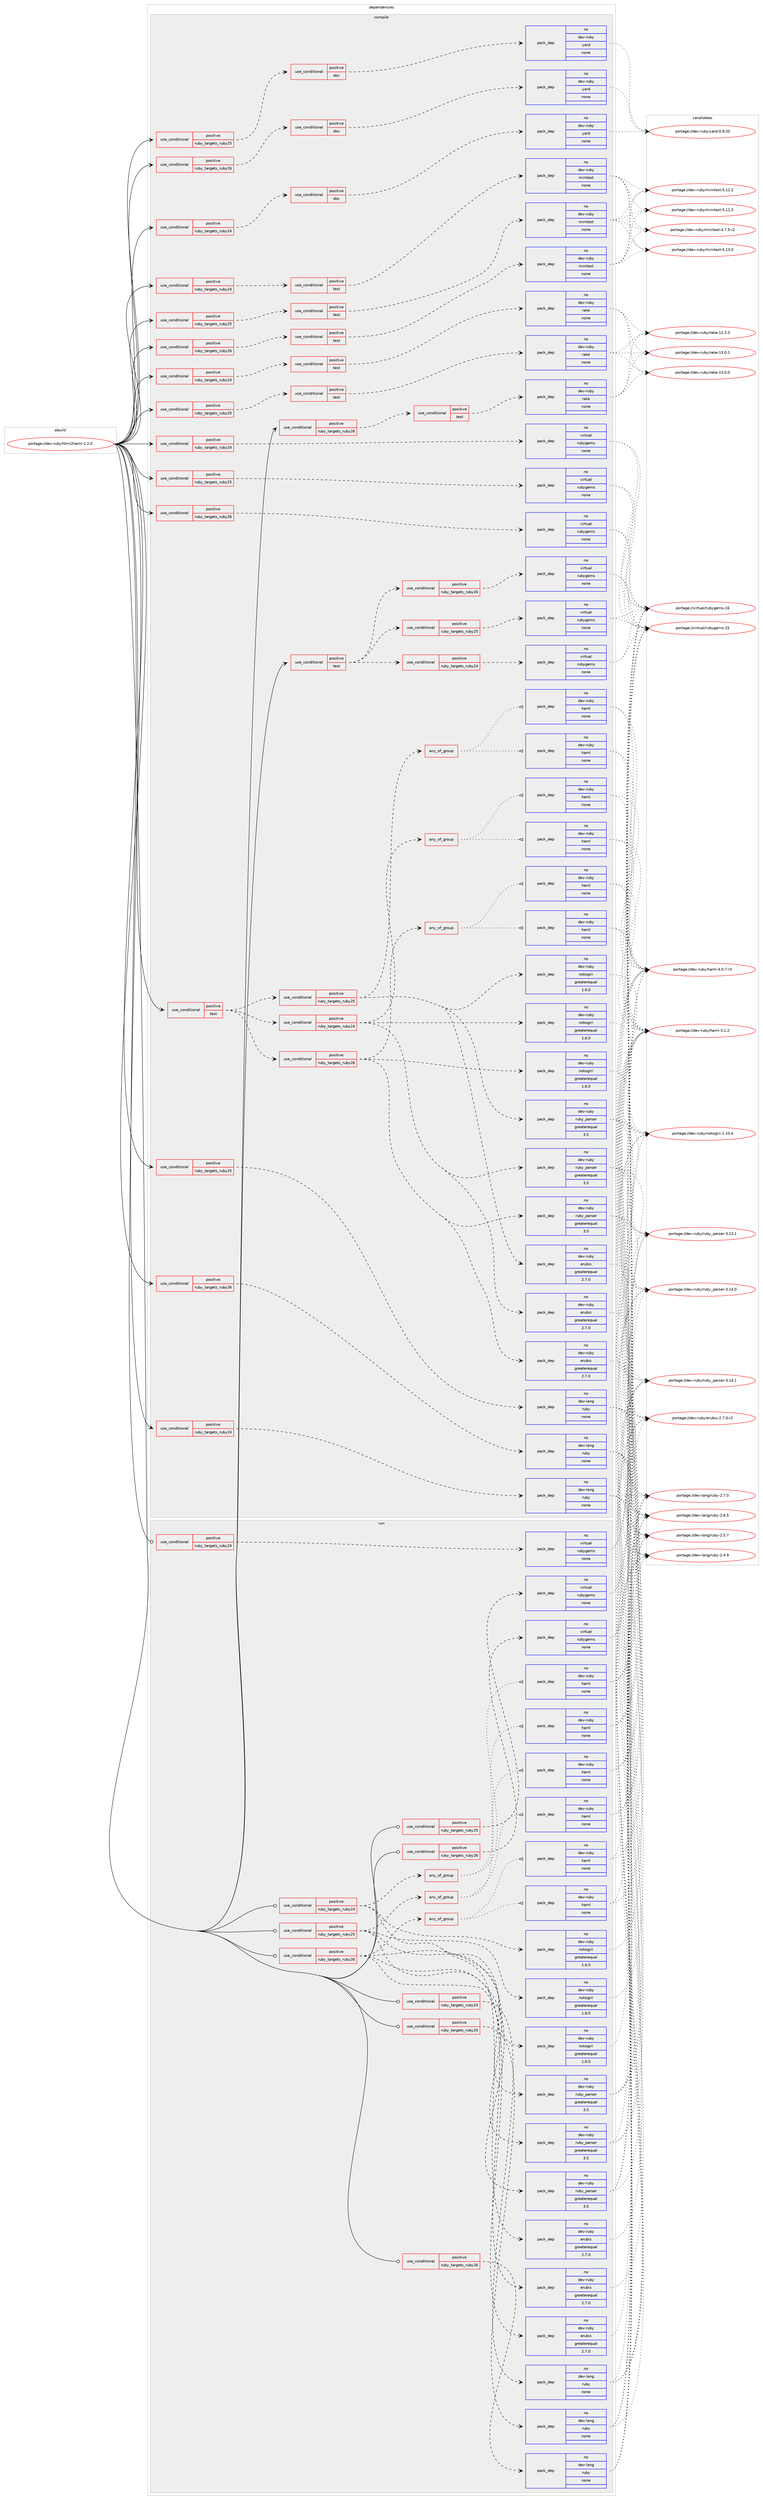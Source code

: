 digraph prolog {

# *************
# Graph options
# *************

newrank=true;
concentrate=true;
compound=true;
graph [rankdir=LR,fontname=Helvetica,fontsize=10,ranksep=1.5];#, ranksep=2.5, nodesep=0.2];
edge  [arrowhead=vee];
node  [fontname=Helvetica,fontsize=10];

# **********
# The ebuild
# **********

subgraph cluster_leftcol {
color=gray;
rank=same;
label=<<i>ebuild</i>>;
id [label="portage://dev-ruby/html2haml-2.2.0", color=red, width=4, href="../dev-ruby/html2haml-2.2.0.svg"];
}

# ****************
# The dependencies
# ****************

subgraph cluster_midcol {
color=gray;
label=<<i>dependencies</i>>;
subgraph cluster_compile {
fillcolor="#eeeeee";
style=filled;
label=<<i>compile</i>>;
subgraph cond85376 {
dependency352270 [label=<<TABLE BORDER="0" CELLBORDER="1" CELLSPACING="0" CELLPADDING="4"><TR><TD ROWSPAN="3" CELLPADDING="10">use_conditional</TD></TR><TR><TD>positive</TD></TR><TR><TD>ruby_targets_ruby24</TD></TR></TABLE>>, shape=none, color=red];
subgraph cond85377 {
dependency352271 [label=<<TABLE BORDER="0" CELLBORDER="1" CELLSPACING="0" CELLPADDING="4"><TR><TD ROWSPAN="3" CELLPADDING="10">use_conditional</TD></TR><TR><TD>positive</TD></TR><TR><TD>doc</TD></TR></TABLE>>, shape=none, color=red];
subgraph pack262087 {
dependency352272 [label=<<TABLE BORDER="0" CELLBORDER="1" CELLSPACING="0" CELLPADDING="4" WIDTH="220"><TR><TD ROWSPAN="6" CELLPADDING="30">pack_dep</TD></TR><TR><TD WIDTH="110">no</TD></TR><TR><TD>dev-ruby</TD></TR><TR><TD>yard</TD></TR><TR><TD>none</TD></TR><TR><TD></TD></TR></TABLE>>, shape=none, color=blue];
}
dependency352271:e -> dependency352272:w [weight=20,style="dashed",arrowhead="vee"];
}
dependency352270:e -> dependency352271:w [weight=20,style="dashed",arrowhead="vee"];
}
id:e -> dependency352270:w [weight=20,style="solid",arrowhead="vee"];
subgraph cond85378 {
dependency352273 [label=<<TABLE BORDER="0" CELLBORDER="1" CELLSPACING="0" CELLPADDING="4"><TR><TD ROWSPAN="3" CELLPADDING="10">use_conditional</TD></TR><TR><TD>positive</TD></TR><TR><TD>ruby_targets_ruby24</TD></TR></TABLE>>, shape=none, color=red];
subgraph cond85379 {
dependency352274 [label=<<TABLE BORDER="0" CELLBORDER="1" CELLSPACING="0" CELLPADDING="4"><TR><TD ROWSPAN="3" CELLPADDING="10">use_conditional</TD></TR><TR><TD>positive</TD></TR><TR><TD>test</TD></TR></TABLE>>, shape=none, color=red];
subgraph pack262088 {
dependency352275 [label=<<TABLE BORDER="0" CELLBORDER="1" CELLSPACING="0" CELLPADDING="4" WIDTH="220"><TR><TD ROWSPAN="6" CELLPADDING="30">pack_dep</TD></TR><TR><TD WIDTH="110">no</TD></TR><TR><TD>dev-ruby</TD></TR><TR><TD>minitest</TD></TR><TR><TD>none</TD></TR><TR><TD></TD></TR></TABLE>>, shape=none, color=blue];
}
dependency352274:e -> dependency352275:w [weight=20,style="dashed",arrowhead="vee"];
}
dependency352273:e -> dependency352274:w [weight=20,style="dashed",arrowhead="vee"];
}
id:e -> dependency352273:w [weight=20,style="solid",arrowhead="vee"];
subgraph cond85380 {
dependency352276 [label=<<TABLE BORDER="0" CELLBORDER="1" CELLSPACING="0" CELLPADDING="4"><TR><TD ROWSPAN="3" CELLPADDING="10">use_conditional</TD></TR><TR><TD>positive</TD></TR><TR><TD>ruby_targets_ruby24</TD></TR></TABLE>>, shape=none, color=red];
subgraph cond85381 {
dependency352277 [label=<<TABLE BORDER="0" CELLBORDER="1" CELLSPACING="0" CELLPADDING="4"><TR><TD ROWSPAN="3" CELLPADDING="10">use_conditional</TD></TR><TR><TD>positive</TD></TR><TR><TD>test</TD></TR></TABLE>>, shape=none, color=red];
subgraph pack262089 {
dependency352278 [label=<<TABLE BORDER="0" CELLBORDER="1" CELLSPACING="0" CELLPADDING="4" WIDTH="220"><TR><TD ROWSPAN="6" CELLPADDING="30">pack_dep</TD></TR><TR><TD WIDTH="110">no</TD></TR><TR><TD>dev-ruby</TD></TR><TR><TD>rake</TD></TR><TR><TD>none</TD></TR><TR><TD></TD></TR></TABLE>>, shape=none, color=blue];
}
dependency352277:e -> dependency352278:w [weight=20,style="dashed",arrowhead="vee"];
}
dependency352276:e -> dependency352277:w [weight=20,style="dashed",arrowhead="vee"];
}
id:e -> dependency352276:w [weight=20,style="solid",arrowhead="vee"];
subgraph cond85382 {
dependency352279 [label=<<TABLE BORDER="0" CELLBORDER="1" CELLSPACING="0" CELLPADDING="4"><TR><TD ROWSPAN="3" CELLPADDING="10">use_conditional</TD></TR><TR><TD>positive</TD></TR><TR><TD>ruby_targets_ruby24</TD></TR></TABLE>>, shape=none, color=red];
subgraph pack262090 {
dependency352280 [label=<<TABLE BORDER="0" CELLBORDER="1" CELLSPACING="0" CELLPADDING="4" WIDTH="220"><TR><TD ROWSPAN="6" CELLPADDING="30">pack_dep</TD></TR><TR><TD WIDTH="110">no</TD></TR><TR><TD>dev-lang</TD></TR><TR><TD>ruby</TD></TR><TR><TD>none</TD></TR><TR><TD></TD></TR></TABLE>>, shape=none, color=blue];
}
dependency352279:e -> dependency352280:w [weight=20,style="dashed",arrowhead="vee"];
}
id:e -> dependency352279:w [weight=20,style="solid",arrowhead="vee"];
subgraph cond85383 {
dependency352281 [label=<<TABLE BORDER="0" CELLBORDER="1" CELLSPACING="0" CELLPADDING="4"><TR><TD ROWSPAN="3" CELLPADDING="10">use_conditional</TD></TR><TR><TD>positive</TD></TR><TR><TD>ruby_targets_ruby24</TD></TR></TABLE>>, shape=none, color=red];
subgraph pack262091 {
dependency352282 [label=<<TABLE BORDER="0" CELLBORDER="1" CELLSPACING="0" CELLPADDING="4" WIDTH="220"><TR><TD ROWSPAN="6" CELLPADDING="30">pack_dep</TD></TR><TR><TD WIDTH="110">no</TD></TR><TR><TD>virtual</TD></TR><TR><TD>rubygems</TD></TR><TR><TD>none</TD></TR><TR><TD></TD></TR></TABLE>>, shape=none, color=blue];
}
dependency352281:e -> dependency352282:w [weight=20,style="dashed",arrowhead="vee"];
}
id:e -> dependency352281:w [weight=20,style="solid",arrowhead="vee"];
subgraph cond85384 {
dependency352283 [label=<<TABLE BORDER="0" CELLBORDER="1" CELLSPACING="0" CELLPADDING="4"><TR><TD ROWSPAN="3" CELLPADDING="10">use_conditional</TD></TR><TR><TD>positive</TD></TR><TR><TD>ruby_targets_ruby25</TD></TR></TABLE>>, shape=none, color=red];
subgraph cond85385 {
dependency352284 [label=<<TABLE BORDER="0" CELLBORDER="1" CELLSPACING="0" CELLPADDING="4"><TR><TD ROWSPAN="3" CELLPADDING="10">use_conditional</TD></TR><TR><TD>positive</TD></TR><TR><TD>doc</TD></TR></TABLE>>, shape=none, color=red];
subgraph pack262092 {
dependency352285 [label=<<TABLE BORDER="0" CELLBORDER="1" CELLSPACING="0" CELLPADDING="4" WIDTH="220"><TR><TD ROWSPAN="6" CELLPADDING="30">pack_dep</TD></TR><TR><TD WIDTH="110">no</TD></TR><TR><TD>dev-ruby</TD></TR><TR><TD>yard</TD></TR><TR><TD>none</TD></TR><TR><TD></TD></TR></TABLE>>, shape=none, color=blue];
}
dependency352284:e -> dependency352285:w [weight=20,style="dashed",arrowhead="vee"];
}
dependency352283:e -> dependency352284:w [weight=20,style="dashed",arrowhead="vee"];
}
id:e -> dependency352283:w [weight=20,style="solid",arrowhead="vee"];
subgraph cond85386 {
dependency352286 [label=<<TABLE BORDER="0" CELLBORDER="1" CELLSPACING="0" CELLPADDING="4"><TR><TD ROWSPAN="3" CELLPADDING="10">use_conditional</TD></TR><TR><TD>positive</TD></TR><TR><TD>ruby_targets_ruby25</TD></TR></TABLE>>, shape=none, color=red];
subgraph cond85387 {
dependency352287 [label=<<TABLE BORDER="0" CELLBORDER="1" CELLSPACING="0" CELLPADDING="4"><TR><TD ROWSPAN="3" CELLPADDING="10">use_conditional</TD></TR><TR><TD>positive</TD></TR><TR><TD>test</TD></TR></TABLE>>, shape=none, color=red];
subgraph pack262093 {
dependency352288 [label=<<TABLE BORDER="0" CELLBORDER="1" CELLSPACING="0" CELLPADDING="4" WIDTH="220"><TR><TD ROWSPAN="6" CELLPADDING="30">pack_dep</TD></TR><TR><TD WIDTH="110">no</TD></TR><TR><TD>dev-ruby</TD></TR><TR><TD>minitest</TD></TR><TR><TD>none</TD></TR><TR><TD></TD></TR></TABLE>>, shape=none, color=blue];
}
dependency352287:e -> dependency352288:w [weight=20,style="dashed",arrowhead="vee"];
}
dependency352286:e -> dependency352287:w [weight=20,style="dashed",arrowhead="vee"];
}
id:e -> dependency352286:w [weight=20,style="solid",arrowhead="vee"];
subgraph cond85388 {
dependency352289 [label=<<TABLE BORDER="0" CELLBORDER="1" CELLSPACING="0" CELLPADDING="4"><TR><TD ROWSPAN="3" CELLPADDING="10">use_conditional</TD></TR><TR><TD>positive</TD></TR><TR><TD>ruby_targets_ruby25</TD></TR></TABLE>>, shape=none, color=red];
subgraph cond85389 {
dependency352290 [label=<<TABLE BORDER="0" CELLBORDER="1" CELLSPACING="0" CELLPADDING="4"><TR><TD ROWSPAN="3" CELLPADDING="10">use_conditional</TD></TR><TR><TD>positive</TD></TR><TR><TD>test</TD></TR></TABLE>>, shape=none, color=red];
subgraph pack262094 {
dependency352291 [label=<<TABLE BORDER="0" CELLBORDER="1" CELLSPACING="0" CELLPADDING="4" WIDTH="220"><TR><TD ROWSPAN="6" CELLPADDING="30">pack_dep</TD></TR><TR><TD WIDTH="110">no</TD></TR><TR><TD>dev-ruby</TD></TR><TR><TD>rake</TD></TR><TR><TD>none</TD></TR><TR><TD></TD></TR></TABLE>>, shape=none, color=blue];
}
dependency352290:e -> dependency352291:w [weight=20,style="dashed",arrowhead="vee"];
}
dependency352289:e -> dependency352290:w [weight=20,style="dashed",arrowhead="vee"];
}
id:e -> dependency352289:w [weight=20,style="solid",arrowhead="vee"];
subgraph cond85390 {
dependency352292 [label=<<TABLE BORDER="0" CELLBORDER="1" CELLSPACING="0" CELLPADDING="4"><TR><TD ROWSPAN="3" CELLPADDING="10">use_conditional</TD></TR><TR><TD>positive</TD></TR><TR><TD>ruby_targets_ruby25</TD></TR></TABLE>>, shape=none, color=red];
subgraph pack262095 {
dependency352293 [label=<<TABLE BORDER="0" CELLBORDER="1" CELLSPACING="0" CELLPADDING="4" WIDTH="220"><TR><TD ROWSPAN="6" CELLPADDING="30">pack_dep</TD></TR><TR><TD WIDTH="110">no</TD></TR><TR><TD>dev-lang</TD></TR><TR><TD>ruby</TD></TR><TR><TD>none</TD></TR><TR><TD></TD></TR></TABLE>>, shape=none, color=blue];
}
dependency352292:e -> dependency352293:w [weight=20,style="dashed",arrowhead="vee"];
}
id:e -> dependency352292:w [weight=20,style="solid",arrowhead="vee"];
subgraph cond85391 {
dependency352294 [label=<<TABLE BORDER="0" CELLBORDER="1" CELLSPACING="0" CELLPADDING="4"><TR><TD ROWSPAN="3" CELLPADDING="10">use_conditional</TD></TR><TR><TD>positive</TD></TR><TR><TD>ruby_targets_ruby25</TD></TR></TABLE>>, shape=none, color=red];
subgraph pack262096 {
dependency352295 [label=<<TABLE BORDER="0" CELLBORDER="1" CELLSPACING="0" CELLPADDING="4" WIDTH="220"><TR><TD ROWSPAN="6" CELLPADDING="30">pack_dep</TD></TR><TR><TD WIDTH="110">no</TD></TR><TR><TD>virtual</TD></TR><TR><TD>rubygems</TD></TR><TR><TD>none</TD></TR><TR><TD></TD></TR></TABLE>>, shape=none, color=blue];
}
dependency352294:e -> dependency352295:w [weight=20,style="dashed",arrowhead="vee"];
}
id:e -> dependency352294:w [weight=20,style="solid",arrowhead="vee"];
subgraph cond85392 {
dependency352296 [label=<<TABLE BORDER="0" CELLBORDER="1" CELLSPACING="0" CELLPADDING="4"><TR><TD ROWSPAN="3" CELLPADDING="10">use_conditional</TD></TR><TR><TD>positive</TD></TR><TR><TD>ruby_targets_ruby26</TD></TR></TABLE>>, shape=none, color=red];
subgraph cond85393 {
dependency352297 [label=<<TABLE BORDER="0" CELLBORDER="1" CELLSPACING="0" CELLPADDING="4"><TR><TD ROWSPAN="3" CELLPADDING="10">use_conditional</TD></TR><TR><TD>positive</TD></TR><TR><TD>doc</TD></TR></TABLE>>, shape=none, color=red];
subgraph pack262097 {
dependency352298 [label=<<TABLE BORDER="0" CELLBORDER="1" CELLSPACING="0" CELLPADDING="4" WIDTH="220"><TR><TD ROWSPAN="6" CELLPADDING="30">pack_dep</TD></TR><TR><TD WIDTH="110">no</TD></TR><TR><TD>dev-ruby</TD></TR><TR><TD>yard</TD></TR><TR><TD>none</TD></TR><TR><TD></TD></TR></TABLE>>, shape=none, color=blue];
}
dependency352297:e -> dependency352298:w [weight=20,style="dashed",arrowhead="vee"];
}
dependency352296:e -> dependency352297:w [weight=20,style="dashed",arrowhead="vee"];
}
id:e -> dependency352296:w [weight=20,style="solid",arrowhead="vee"];
subgraph cond85394 {
dependency352299 [label=<<TABLE BORDER="0" CELLBORDER="1" CELLSPACING="0" CELLPADDING="4"><TR><TD ROWSPAN="3" CELLPADDING="10">use_conditional</TD></TR><TR><TD>positive</TD></TR><TR><TD>ruby_targets_ruby26</TD></TR></TABLE>>, shape=none, color=red];
subgraph cond85395 {
dependency352300 [label=<<TABLE BORDER="0" CELLBORDER="1" CELLSPACING="0" CELLPADDING="4"><TR><TD ROWSPAN="3" CELLPADDING="10">use_conditional</TD></TR><TR><TD>positive</TD></TR><TR><TD>test</TD></TR></TABLE>>, shape=none, color=red];
subgraph pack262098 {
dependency352301 [label=<<TABLE BORDER="0" CELLBORDER="1" CELLSPACING="0" CELLPADDING="4" WIDTH="220"><TR><TD ROWSPAN="6" CELLPADDING="30">pack_dep</TD></TR><TR><TD WIDTH="110">no</TD></TR><TR><TD>dev-ruby</TD></TR><TR><TD>minitest</TD></TR><TR><TD>none</TD></TR><TR><TD></TD></TR></TABLE>>, shape=none, color=blue];
}
dependency352300:e -> dependency352301:w [weight=20,style="dashed",arrowhead="vee"];
}
dependency352299:e -> dependency352300:w [weight=20,style="dashed",arrowhead="vee"];
}
id:e -> dependency352299:w [weight=20,style="solid",arrowhead="vee"];
subgraph cond85396 {
dependency352302 [label=<<TABLE BORDER="0" CELLBORDER="1" CELLSPACING="0" CELLPADDING="4"><TR><TD ROWSPAN="3" CELLPADDING="10">use_conditional</TD></TR><TR><TD>positive</TD></TR><TR><TD>ruby_targets_ruby26</TD></TR></TABLE>>, shape=none, color=red];
subgraph cond85397 {
dependency352303 [label=<<TABLE BORDER="0" CELLBORDER="1" CELLSPACING="0" CELLPADDING="4"><TR><TD ROWSPAN="3" CELLPADDING="10">use_conditional</TD></TR><TR><TD>positive</TD></TR><TR><TD>test</TD></TR></TABLE>>, shape=none, color=red];
subgraph pack262099 {
dependency352304 [label=<<TABLE BORDER="0" CELLBORDER="1" CELLSPACING="0" CELLPADDING="4" WIDTH="220"><TR><TD ROWSPAN="6" CELLPADDING="30">pack_dep</TD></TR><TR><TD WIDTH="110">no</TD></TR><TR><TD>dev-ruby</TD></TR><TR><TD>rake</TD></TR><TR><TD>none</TD></TR><TR><TD></TD></TR></TABLE>>, shape=none, color=blue];
}
dependency352303:e -> dependency352304:w [weight=20,style="dashed",arrowhead="vee"];
}
dependency352302:e -> dependency352303:w [weight=20,style="dashed",arrowhead="vee"];
}
id:e -> dependency352302:w [weight=20,style="solid",arrowhead="vee"];
subgraph cond85398 {
dependency352305 [label=<<TABLE BORDER="0" CELLBORDER="1" CELLSPACING="0" CELLPADDING="4"><TR><TD ROWSPAN="3" CELLPADDING="10">use_conditional</TD></TR><TR><TD>positive</TD></TR><TR><TD>ruby_targets_ruby26</TD></TR></TABLE>>, shape=none, color=red];
subgraph pack262100 {
dependency352306 [label=<<TABLE BORDER="0" CELLBORDER="1" CELLSPACING="0" CELLPADDING="4" WIDTH="220"><TR><TD ROWSPAN="6" CELLPADDING="30">pack_dep</TD></TR><TR><TD WIDTH="110">no</TD></TR><TR><TD>dev-lang</TD></TR><TR><TD>ruby</TD></TR><TR><TD>none</TD></TR><TR><TD></TD></TR></TABLE>>, shape=none, color=blue];
}
dependency352305:e -> dependency352306:w [weight=20,style="dashed",arrowhead="vee"];
}
id:e -> dependency352305:w [weight=20,style="solid",arrowhead="vee"];
subgraph cond85399 {
dependency352307 [label=<<TABLE BORDER="0" CELLBORDER="1" CELLSPACING="0" CELLPADDING="4"><TR><TD ROWSPAN="3" CELLPADDING="10">use_conditional</TD></TR><TR><TD>positive</TD></TR><TR><TD>ruby_targets_ruby26</TD></TR></TABLE>>, shape=none, color=red];
subgraph pack262101 {
dependency352308 [label=<<TABLE BORDER="0" CELLBORDER="1" CELLSPACING="0" CELLPADDING="4" WIDTH="220"><TR><TD ROWSPAN="6" CELLPADDING="30">pack_dep</TD></TR><TR><TD WIDTH="110">no</TD></TR><TR><TD>virtual</TD></TR><TR><TD>rubygems</TD></TR><TR><TD>none</TD></TR><TR><TD></TD></TR></TABLE>>, shape=none, color=blue];
}
dependency352307:e -> dependency352308:w [weight=20,style="dashed",arrowhead="vee"];
}
id:e -> dependency352307:w [weight=20,style="solid",arrowhead="vee"];
subgraph cond85400 {
dependency352309 [label=<<TABLE BORDER="0" CELLBORDER="1" CELLSPACING="0" CELLPADDING="4"><TR><TD ROWSPAN="3" CELLPADDING="10">use_conditional</TD></TR><TR><TD>positive</TD></TR><TR><TD>test</TD></TR></TABLE>>, shape=none, color=red];
subgraph cond85401 {
dependency352310 [label=<<TABLE BORDER="0" CELLBORDER="1" CELLSPACING="0" CELLPADDING="4"><TR><TD ROWSPAN="3" CELLPADDING="10">use_conditional</TD></TR><TR><TD>positive</TD></TR><TR><TD>ruby_targets_ruby24</TD></TR></TABLE>>, shape=none, color=red];
subgraph pack262102 {
dependency352311 [label=<<TABLE BORDER="0" CELLBORDER="1" CELLSPACING="0" CELLPADDING="4" WIDTH="220"><TR><TD ROWSPAN="6" CELLPADDING="30">pack_dep</TD></TR><TR><TD WIDTH="110">no</TD></TR><TR><TD>dev-ruby</TD></TR><TR><TD>nokogiri</TD></TR><TR><TD>greaterequal</TD></TR><TR><TD>1.6.0</TD></TR></TABLE>>, shape=none, color=blue];
}
dependency352310:e -> dependency352311:w [weight=20,style="dashed",arrowhead="vee"];
subgraph pack262103 {
dependency352312 [label=<<TABLE BORDER="0" CELLBORDER="1" CELLSPACING="0" CELLPADDING="4" WIDTH="220"><TR><TD ROWSPAN="6" CELLPADDING="30">pack_dep</TD></TR><TR><TD WIDTH="110">no</TD></TR><TR><TD>dev-ruby</TD></TR><TR><TD>erubis</TD></TR><TR><TD>greaterequal</TD></TR><TR><TD>2.7.0</TD></TR></TABLE>>, shape=none, color=blue];
}
dependency352310:e -> dependency352312:w [weight=20,style="dashed",arrowhead="vee"];
subgraph pack262104 {
dependency352313 [label=<<TABLE BORDER="0" CELLBORDER="1" CELLSPACING="0" CELLPADDING="4" WIDTH="220"><TR><TD ROWSPAN="6" CELLPADDING="30">pack_dep</TD></TR><TR><TD WIDTH="110">no</TD></TR><TR><TD>dev-ruby</TD></TR><TR><TD>ruby_parser</TD></TR><TR><TD>greaterequal</TD></TR><TR><TD>3.5</TD></TR></TABLE>>, shape=none, color=blue];
}
dependency352310:e -> dependency352313:w [weight=20,style="dashed",arrowhead="vee"];
subgraph any4603 {
dependency352314 [label=<<TABLE BORDER="0" CELLBORDER="1" CELLSPACING="0" CELLPADDING="4"><TR><TD CELLPADDING="10">any_of_group</TD></TR></TABLE>>, shape=none, color=red];subgraph pack262105 {
dependency352315 [label=<<TABLE BORDER="0" CELLBORDER="1" CELLSPACING="0" CELLPADDING="4" WIDTH="220"><TR><TD ROWSPAN="6" CELLPADDING="30">pack_dep</TD></TR><TR><TD WIDTH="110">no</TD></TR><TR><TD>dev-ruby</TD></TR><TR><TD>haml</TD></TR><TR><TD>none</TD></TR><TR><TD></TD></TR></TABLE>>, shape=none, color=blue];
}
dependency352314:e -> dependency352315:w [weight=20,style="dotted",arrowhead="oinv"];
subgraph pack262106 {
dependency352316 [label=<<TABLE BORDER="0" CELLBORDER="1" CELLSPACING="0" CELLPADDING="4" WIDTH="220"><TR><TD ROWSPAN="6" CELLPADDING="30">pack_dep</TD></TR><TR><TD WIDTH="110">no</TD></TR><TR><TD>dev-ruby</TD></TR><TR><TD>haml</TD></TR><TR><TD>none</TD></TR><TR><TD></TD></TR></TABLE>>, shape=none, color=blue];
}
dependency352314:e -> dependency352316:w [weight=20,style="dotted",arrowhead="oinv"];
}
dependency352310:e -> dependency352314:w [weight=20,style="dashed",arrowhead="vee"];
}
dependency352309:e -> dependency352310:w [weight=20,style="dashed",arrowhead="vee"];
subgraph cond85402 {
dependency352317 [label=<<TABLE BORDER="0" CELLBORDER="1" CELLSPACING="0" CELLPADDING="4"><TR><TD ROWSPAN="3" CELLPADDING="10">use_conditional</TD></TR><TR><TD>positive</TD></TR><TR><TD>ruby_targets_ruby25</TD></TR></TABLE>>, shape=none, color=red];
subgraph pack262107 {
dependency352318 [label=<<TABLE BORDER="0" CELLBORDER="1" CELLSPACING="0" CELLPADDING="4" WIDTH="220"><TR><TD ROWSPAN="6" CELLPADDING="30">pack_dep</TD></TR><TR><TD WIDTH="110">no</TD></TR><TR><TD>dev-ruby</TD></TR><TR><TD>nokogiri</TD></TR><TR><TD>greaterequal</TD></TR><TR><TD>1.6.0</TD></TR></TABLE>>, shape=none, color=blue];
}
dependency352317:e -> dependency352318:w [weight=20,style="dashed",arrowhead="vee"];
subgraph pack262108 {
dependency352319 [label=<<TABLE BORDER="0" CELLBORDER="1" CELLSPACING="0" CELLPADDING="4" WIDTH="220"><TR><TD ROWSPAN="6" CELLPADDING="30">pack_dep</TD></TR><TR><TD WIDTH="110">no</TD></TR><TR><TD>dev-ruby</TD></TR><TR><TD>erubis</TD></TR><TR><TD>greaterequal</TD></TR><TR><TD>2.7.0</TD></TR></TABLE>>, shape=none, color=blue];
}
dependency352317:e -> dependency352319:w [weight=20,style="dashed",arrowhead="vee"];
subgraph pack262109 {
dependency352320 [label=<<TABLE BORDER="0" CELLBORDER="1" CELLSPACING="0" CELLPADDING="4" WIDTH="220"><TR><TD ROWSPAN="6" CELLPADDING="30">pack_dep</TD></TR><TR><TD WIDTH="110">no</TD></TR><TR><TD>dev-ruby</TD></TR><TR><TD>ruby_parser</TD></TR><TR><TD>greaterequal</TD></TR><TR><TD>3.5</TD></TR></TABLE>>, shape=none, color=blue];
}
dependency352317:e -> dependency352320:w [weight=20,style="dashed",arrowhead="vee"];
subgraph any4604 {
dependency352321 [label=<<TABLE BORDER="0" CELLBORDER="1" CELLSPACING="0" CELLPADDING="4"><TR><TD CELLPADDING="10">any_of_group</TD></TR></TABLE>>, shape=none, color=red];subgraph pack262110 {
dependency352322 [label=<<TABLE BORDER="0" CELLBORDER="1" CELLSPACING="0" CELLPADDING="4" WIDTH="220"><TR><TD ROWSPAN="6" CELLPADDING="30">pack_dep</TD></TR><TR><TD WIDTH="110">no</TD></TR><TR><TD>dev-ruby</TD></TR><TR><TD>haml</TD></TR><TR><TD>none</TD></TR><TR><TD></TD></TR></TABLE>>, shape=none, color=blue];
}
dependency352321:e -> dependency352322:w [weight=20,style="dotted",arrowhead="oinv"];
subgraph pack262111 {
dependency352323 [label=<<TABLE BORDER="0" CELLBORDER="1" CELLSPACING="0" CELLPADDING="4" WIDTH="220"><TR><TD ROWSPAN="6" CELLPADDING="30">pack_dep</TD></TR><TR><TD WIDTH="110">no</TD></TR><TR><TD>dev-ruby</TD></TR><TR><TD>haml</TD></TR><TR><TD>none</TD></TR><TR><TD></TD></TR></TABLE>>, shape=none, color=blue];
}
dependency352321:e -> dependency352323:w [weight=20,style="dotted",arrowhead="oinv"];
}
dependency352317:e -> dependency352321:w [weight=20,style="dashed",arrowhead="vee"];
}
dependency352309:e -> dependency352317:w [weight=20,style="dashed",arrowhead="vee"];
subgraph cond85403 {
dependency352324 [label=<<TABLE BORDER="0" CELLBORDER="1" CELLSPACING="0" CELLPADDING="4"><TR><TD ROWSPAN="3" CELLPADDING="10">use_conditional</TD></TR><TR><TD>positive</TD></TR><TR><TD>ruby_targets_ruby26</TD></TR></TABLE>>, shape=none, color=red];
subgraph pack262112 {
dependency352325 [label=<<TABLE BORDER="0" CELLBORDER="1" CELLSPACING="0" CELLPADDING="4" WIDTH="220"><TR><TD ROWSPAN="6" CELLPADDING="30">pack_dep</TD></TR><TR><TD WIDTH="110">no</TD></TR><TR><TD>dev-ruby</TD></TR><TR><TD>nokogiri</TD></TR><TR><TD>greaterequal</TD></TR><TR><TD>1.6.0</TD></TR></TABLE>>, shape=none, color=blue];
}
dependency352324:e -> dependency352325:w [weight=20,style="dashed",arrowhead="vee"];
subgraph pack262113 {
dependency352326 [label=<<TABLE BORDER="0" CELLBORDER="1" CELLSPACING="0" CELLPADDING="4" WIDTH="220"><TR><TD ROWSPAN="6" CELLPADDING="30">pack_dep</TD></TR><TR><TD WIDTH="110">no</TD></TR><TR><TD>dev-ruby</TD></TR><TR><TD>erubis</TD></TR><TR><TD>greaterequal</TD></TR><TR><TD>2.7.0</TD></TR></TABLE>>, shape=none, color=blue];
}
dependency352324:e -> dependency352326:w [weight=20,style="dashed",arrowhead="vee"];
subgraph pack262114 {
dependency352327 [label=<<TABLE BORDER="0" CELLBORDER="1" CELLSPACING="0" CELLPADDING="4" WIDTH="220"><TR><TD ROWSPAN="6" CELLPADDING="30">pack_dep</TD></TR><TR><TD WIDTH="110">no</TD></TR><TR><TD>dev-ruby</TD></TR><TR><TD>ruby_parser</TD></TR><TR><TD>greaterequal</TD></TR><TR><TD>3.5</TD></TR></TABLE>>, shape=none, color=blue];
}
dependency352324:e -> dependency352327:w [weight=20,style="dashed",arrowhead="vee"];
subgraph any4605 {
dependency352328 [label=<<TABLE BORDER="0" CELLBORDER="1" CELLSPACING="0" CELLPADDING="4"><TR><TD CELLPADDING="10">any_of_group</TD></TR></TABLE>>, shape=none, color=red];subgraph pack262115 {
dependency352329 [label=<<TABLE BORDER="0" CELLBORDER="1" CELLSPACING="0" CELLPADDING="4" WIDTH="220"><TR><TD ROWSPAN="6" CELLPADDING="30">pack_dep</TD></TR><TR><TD WIDTH="110">no</TD></TR><TR><TD>dev-ruby</TD></TR><TR><TD>haml</TD></TR><TR><TD>none</TD></TR><TR><TD></TD></TR></TABLE>>, shape=none, color=blue];
}
dependency352328:e -> dependency352329:w [weight=20,style="dotted",arrowhead="oinv"];
subgraph pack262116 {
dependency352330 [label=<<TABLE BORDER="0" CELLBORDER="1" CELLSPACING="0" CELLPADDING="4" WIDTH="220"><TR><TD ROWSPAN="6" CELLPADDING="30">pack_dep</TD></TR><TR><TD WIDTH="110">no</TD></TR><TR><TD>dev-ruby</TD></TR><TR><TD>haml</TD></TR><TR><TD>none</TD></TR><TR><TD></TD></TR></TABLE>>, shape=none, color=blue];
}
dependency352328:e -> dependency352330:w [weight=20,style="dotted",arrowhead="oinv"];
}
dependency352324:e -> dependency352328:w [weight=20,style="dashed",arrowhead="vee"];
}
dependency352309:e -> dependency352324:w [weight=20,style="dashed",arrowhead="vee"];
}
id:e -> dependency352309:w [weight=20,style="solid",arrowhead="vee"];
subgraph cond85404 {
dependency352331 [label=<<TABLE BORDER="0" CELLBORDER="1" CELLSPACING="0" CELLPADDING="4"><TR><TD ROWSPAN="3" CELLPADDING="10">use_conditional</TD></TR><TR><TD>positive</TD></TR><TR><TD>test</TD></TR></TABLE>>, shape=none, color=red];
subgraph cond85405 {
dependency352332 [label=<<TABLE BORDER="0" CELLBORDER="1" CELLSPACING="0" CELLPADDING="4"><TR><TD ROWSPAN="3" CELLPADDING="10">use_conditional</TD></TR><TR><TD>positive</TD></TR><TR><TD>ruby_targets_ruby24</TD></TR></TABLE>>, shape=none, color=red];
subgraph pack262117 {
dependency352333 [label=<<TABLE BORDER="0" CELLBORDER="1" CELLSPACING="0" CELLPADDING="4" WIDTH="220"><TR><TD ROWSPAN="6" CELLPADDING="30">pack_dep</TD></TR><TR><TD WIDTH="110">no</TD></TR><TR><TD>virtual</TD></TR><TR><TD>rubygems</TD></TR><TR><TD>none</TD></TR><TR><TD></TD></TR></TABLE>>, shape=none, color=blue];
}
dependency352332:e -> dependency352333:w [weight=20,style="dashed",arrowhead="vee"];
}
dependency352331:e -> dependency352332:w [weight=20,style="dashed",arrowhead="vee"];
subgraph cond85406 {
dependency352334 [label=<<TABLE BORDER="0" CELLBORDER="1" CELLSPACING="0" CELLPADDING="4"><TR><TD ROWSPAN="3" CELLPADDING="10">use_conditional</TD></TR><TR><TD>positive</TD></TR><TR><TD>ruby_targets_ruby25</TD></TR></TABLE>>, shape=none, color=red];
subgraph pack262118 {
dependency352335 [label=<<TABLE BORDER="0" CELLBORDER="1" CELLSPACING="0" CELLPADDING="4" WIDTH="220"><TR><TD ROWSPAN="6" CELLPADDING="30">pack_dep</TD></TR><TR><TD WIDTH="110">no</TD></TR><TR><TD>virtual</TD></TR><TR><TD>rubygems</TD></TR><TR><TD>none</TD></TR><TR><TD></TD></TR></TABLE>>, shape=none, color=blue];
}
dependency352334:e -> dependency352335:w [weight=20,style="dashed",arrowhead="vee"];
}
dependency352331:e -> dependency352334:w [weight=20,style="dashed",arrowhead="vee"];
subgraph cond85407 {
dependency352336 [label=<<TABLE BORDER="0" CELLBORDER="1" CELLSPACING="0" CELLPADDING="4"><TR><TD ROWSPAN="3" CELLPADDING="10">use_conditional</TD></TR><TR><TD>positive</TD></TR><TR><TD>ruby_targets_ruby26</TD></TR></TABLE>>, shape=none, color=red];
subgraph pack262119 {
dependency352337 [label=<<TABLE BORDER="0" CELLBORDER="1" CELLSPACING="0" CELLPADDING="4" WIDTH="220"><TR><TD ROWSPAN="6" CELLPADDING="30">pack_dep</TD></TR><TR><TD WIDTH="110">no</TD></TR><TR><TD>virtual</TD></TR><TR><TD>rubygems</TD></TR><TR><TD>none</TD></TR><TR><TD></TD></TR></TABLE>>, shape=none, color=blue];
}
dependency352336:e -> dependency352337:w [weight=20,style="dashed",arrowhead="vee"];
}
dependency352331:e -> dependency352336:w [weight=20,style="dashed",arrowhead="vee"];
}
id:e -> dependency352331:w [weight=20,style="solid",arrowhead="vee"];
}
subgraph cluster_compileandrun {
fillcolor="#eeeeee";
style=filled;
label=<<i>compile and run</i>>;
}
subgraph cluster_run {
fillcolor="#eeeeee";
style=filled;
label=<<i>run</i>>;
subgraph cond85408 {
dependency352338 [label=<<TABLE BORDER="0" CELLBORDER="1" CELLSPACING="0" CELLPADDING="4"><TR><TD ROWSPAN="3" CELLPADDING="10">use_conditional</TD></TR><TR><TD>positive</TD></TR><TR><TD>ruby_targets_ruby24</TD></TR></TABLE>>, shape=none, color=red];
subgraph pack262120 {
dependency352339 [label=<<TABLE BORDER="0" CELLBORDER="1" CELLSPACING="0" CELLPADDING="4" WIDTH="220"><TR><TD ROWSPAN="6" CELLPADDING="30">pack_dep</TD></TR><TR><TD WIDTH="110">no</TD></TR><TR><TD>dev-lang</TD></TR><TR><TD>ruby</TD></TR><TR><TD>none</TD></TR><TR><TD></TD></TR></TABLE>>, shape=none, color=blue];
}
dependency352338:e -> dependency352339:w [weight=20,style="dashed",arrowhead="vee"];
}
id:e -> dependency352338:w [weight=20,style="solid",arrowhead="odot"];
subgraph cond85409 {
dependency352340 [label=<<TABLE BORDER="0" CELLBORDER="1" CELLSPACING="0" CELLPADDING="4"><TR><TD ROWSPAN="3" CELLPADDING="10">use_conditional</TD></TR><TR><TD>positive</TD></TR><TR><TD>ruby_targets_ruby24</TD></TR></TABLE>>, shape=none, color=red];
subgraph pack262121 {
dependency352341 [label=<<TABLE BORDER="0" CELLBORDER="1" CELLSPACING="0" CELLPADDING="4" WIDTH="220"><TR><TD ROWSPAN="6" CELLPADDING="30">pack_dep</TD></TR><TR><TD WIDTH="110">no</TD></TR><TR><TD>dev-ruby</TD></TR><TR><TD>nokogiri</TD></TR><TR><TD>greaterequal</TD></TR><TR><TD>1.6.0</TD></TR></TABLE>>, shape=none, color=blue];
}
dependency352340:e -> dependency352341:w [weight=20,style="dashed",arrowhead="vee"];
subgraph pack262122 {
dependency352342 [label=<<TABLE BORDER="0" CELLBORDER="1" CELLSPACING="0" CELLPADDING="4" WIDTH="220"><TR><TD ROWSPAN="6" CELLPADDING="30">pack_dep</TD></TR><TR><TD WIDTH="110">no</TD></TR><TR><TD>dev-ruby</TD></TR><TR><TD>erubis</TD></TR><TR><TD>greaterequal</TD></TR><TR><TD>2.7.0</TD></TR></TABLE>>, shape=none, color=blue];
}
dependency352340:e -> dependency352342:w [weight=20,style="dashed",arrowhead="vee"];
subgraph pack262123 {
dependency352343 [label=<<TABLE BORDER="0" CELLBORDER="1" CELLSPACING="0" CELLPADDING="4" WIDTH="220"><TR><TD ROWSPAN="6" CELLPADDING="30">pack_dep</TD></TR><TR><TD WIDTH="110">no</TD></TR><TR><TD>dev-ruby</TD></TR><TR><TD>ruby_parser</TD></TR><TR><TD>greaterequal</TD></TR><TR><TD>3.5</TD></TR></TABLE>>, shape=none, color=blue];
}
dependency352340:e -> dependency352343:w [weight=20,style="dashed",arrowhead="vee"];
subgraph any4606 {
dependency352344 [label=<<TABLE BORDER="0" CELLBORDER="1" CELLSPACING="0" CELLPADDING="4"><TR><TD CELLPADDING="10">any_of_group</TD></TR></TABLE>>, shape=none, color=red];subgraph pack262124 {
dependency352345 [label=<<TABLE BORDER="0" CELLBORDER="1" CELLSPACING="0" CELLPADDING="4" WIDTH="220"><TR><TD ROWSPAN="6" CELLPADDING="30">pack_dep</TD></TR><TR><TD WIDTH="110">no</TD></TR><TR><TD>dev-ruby</TD></TR><TR><TD>haml</TD></TR><TR><TD>none</TD></TR><TR><TD></TD></TR></TABLE>>, shape=none, color=blue];
}
dependency352344:e -> dependency352345:w [weight=20,style="dotted",arrowhead="oinv"];
subgraph pack262125 {
dependency352346 [label=<<TABLE BORDER="0" CELLBORDER="1" CELLSPACING="0" CELLPADDING="4" WIDTH="220"><TR><TD ROWSPAN="6" CELLPADDING="30">pack_dep</TD></TR><TR><TD WIDTH="110">no</TD></TR><TR><TD>dev-ruby</TD></TR><TR><TD>haml</TD></TR><TR><TD>none</TD></TR><TR><TD></TD></TR></TABLE>>, shape=none, color=blue];
}
dependency352344:e -> dependency352346:w [weight=20,style="dotted",arrowhead="oinv"];
}
dependency352340:e -> dependency352344:w [weight=20,style="dashed",arrowhead="vee"];
}
id:e -> dependency352340:w [weight=20,style="solid",arrowhead="odot"];
subgraph cond85410 {
dependency352347 [label=<<TABLE BORDER="0" CELLBORDER="1" CELLSPACING="0" CELLPADDING="4"><TR><TD ROWSPAN="3" CELLPADDING="10">use_conditional</TD></TR><TR><TD>positive</TD></TR><TR><TD>ruby_targets_ruby24</TD></TR></TABLE>>, shape=none, color=red];
subgraph pack262126 {
dependency352348 [label=<<TABLE BORDER="0" CELLBORDER="1" CELLSPACING="0" CELLPADDING="4" WIDTH="220"><TR><TD ROWSPAN="6" CELLPADDING="30">pack_dep</TD></TR><TR><TD WIDTH="110">no</TD></TR><TR><TD>virtual</TD></TR><TR><TD>rubygems</TD></TR><TR><TD>none</TD></TR><TR><TD></TD></TR></TABLE>>, shape=none, color=blue];
}
dependency352347:e -> dependency352348:w [weight=20,style="dashed",arrowhead="vee"];
}
id:e -> dependency352347:w [weight=20,style="solid",arrowhead="odot"];
subgraph cond85411 {
dependency352349 [label=<<TABLE BORDER="0" CELLBORDER="1" CELLSPACING="0" CELLPADDING="4"><TR><TD ROWSPAN="3" CELLPADDING="10">use_conditional</TD></TR><TR><TD>positive</TD></TR><TR><TD>ruby_targets_ruby25</TD></TR></TABLE>>, shape=none, color=red];
subgraph pack262127 {
dependency352350 [label=<<TABLE BORDER="0" CELLBORDER="1" CELLSPACING="0" CELLPADDING="4" WIDTH="220"><TR><TD ROWSPAN="6" CELLPADDING="30">pack_dep</TD></TR><TR><TD WIDTH="110">no</TD></TR><TR><TD>dev-lang</TD></TR><TR><TD>ruby</TD></TR><TR><TD>none</TD></TR><TR><TD></TD></TR></TABLE>>, shape=none, color=blue];
}
dependency352349:e -> dependency352350:w [weight=20,style="dashed",arrowhead="vee"];
}
id:e -> dependency352349:w [weight=20,style="solid",arrowhead="odot"];
subgraph cond85412 {
dependency352351 [label=<<TABLE BORDER="0" CELLBORDER="1" CELLSPACING="0" CELLPADDING="4"><TR><TD ROWSPAN="3" CELLPADDING="10">use_conditional</TD></TR><TR><TD>positive</TD></TR><TR><TD>ruby_targets_ruby25</TD></TR></TABLE>>, shape=none, color=red];
subgraph pack262128 {
dependency352352 [label=<<TABLE BORDER="0" CELLBORDER="1" CELLSPACING="0" CELLPADDING="4" WIDTH="220"><TR><TD ROWSPAN="6" CELLPADDING="30">pack_dep</TD></TR><TR><TD WIDTH="110">no</TD></TR><TR><TD>dev-ruby</TD></TR><TR><TD>nokogiri</TD></TR><TR><TD>greaterequal</TD></TR><TR><TD>1.6.0</TD></TR></TABLE>>, shape=none, color=blue];
}
dependency352351:e -> dependency352352:w [weight=20,style="dashed",arrowhead="vee"];
subgraph pack262129 {
dependency352353 [label=<<TABLE BORDER="0" CELLBORDER="1" CELLSPACING="0" CELLPADDING="4" WIDTH="220"><TR><TD ROWSPAN="6" CELLPADDING="30">pack_dep</TD></TR><TR><TD WIDTH="110">no</TD></TR><TR><TD>dev-ruby</TD></TR><TR><TD>erubis</TD></TR><TR><TD>greaterequal</TD></TR><TR><TD>2.7.0</TD></TR></TABLE>>, shape=none, color=blue];
}
dependency352351:e -> dependency352353:w [weight=20,style="dashed",arrowhead="vee"];
subgraph pack262130 {
dependency352354 [label=<<TABLE BORDER="0" CELLBORDER="1" CELLSPACING="0" CELLPADDING="4" WIDTH="220"><TR><TD ROWSPAN="6" CELLPADDING="30">pack_dep</TD></TR><TR><TD WIDTH="110">no</TD></TR><TR><TD>dev-ruby</TD></TR><TR><TD>ruby_parser</TD></TR><TR><TD>greaterequal</TD></TR><TR><TD>3.5</TD></TR></TABLE>>, shape=none, color=blue];
}
dependency352351:e -> dependency352354:w [weight=20,style="dashed",arrowhead="vee"];
subgraph any4607 {
dependency352355 [label=<<TABLE BORDER="0" CELLBORDER="1" CELLSPACING="0" CELLPADDING="4"><TR><TD CELLPADDING="10">any_of_group</TD></TR></TABLE>>, shape=none, color=red];subgraph pack262131 {
dependency352356 [label=<<TABLE BORDER="0" CELLBORDER="1" CELLSPACING="0" CELLPADDING="4" WIDTH="220"><TR><TD ROWSPAN="6" CELLPADDING="30">pack_dep</TD></TR><TR><TD WIDTH="110">no</TD></TR><TR><TD>dev-ruby</TD></TR><TR><TD>haml</TD></TR><TR><TD>none</TD></TR><TR><TD></TD></TR></TABLE>>, shape=none, color=blue];
}
dependency352355:e -> dependency352356:w [weight=20,style="dotted",arrowhead="oinv"];
subgraph pack262132 {
dependency352357 [label=<<TABLE BORDER="0" CELLBORDER="1" CELLSPACING="0" CELLPADDING="4" WIDTH="220"><TR><TD ROWSPAN="6" CELLPADDING="30">pack_dep</TD></TR><TR><TD WIDTH="110">no</TD></TR><TR><TD>dev-ruby</TD></TR><TR><TD>haml</TD></TR><TR><TD>none</TD></TR><TR><TD></TD></TR></TABLE>>, shape=none, color=blue];
}
dependency352355:e -> dependency352357:w [weight=20,style="dotted",arrowhead="oinv"];
}
dependency352351:e -> dependency352355:w [weight=20,style="dashed",arrowhead="vee"];
}
id:e -> dependency352351:w [weight=20,style="solid",arrowhead="odot"];
subgraph cond85413 {
dependency352358 [label=<<TABLE BORDER="0" CELLBORDER="1" CELLSPACING="0" CELLPADDING="4"><TR><TD ROWSPAN="3" CELLPADDING="10">use_conditional</TD></TR><TR><TD>positive</TD></TR><TR><TD>ruby_targets_ruby25</TD></TR></TABLE>>, shape=none, color=red];
subgraph pack262133 {
dependency352359 [label=<<TABLE BORDER="0" CELLBORDER="1" CELLSPACING="0" CELLPADDING="4" WIDTH="220"><TR><TD ROWSPAN="6" CELLPADDING="30">pack_dep</TD></TR><TR><TD WIDTH="110">no</TD></TR><TR><TD>virtual</TD></TR><TR><TD>rubygems</TD></TR><TR><TD>none</TD></TR><TR><TD></TD></TR></TABLE>>, shape=none, color=blue];
}
dependency352358:e -> dependency352359:w [weight=20,style="dashed",arrowhead="vee"];
}
id:e -> dependency352358:w [weight=20,style="solid",arrowhead="odot"];
subgraph cond85414 {
dependency352360 [label=<<TABLE BORDER="0" CELLBORDER="1" CELLSPACING="0" CELLPADDING="4"><TR><TD ROWSPAN="3" CELLPADDING="10">use_conditional</TD></TR><TR><TD>positive</TD></TR><TR><TD>ruby_targets_ruby26</TD></TR></TABLE>>, shape=none, color=red];
subgraph pack262134 {
dependency352361 [label=<<TABLE BORDER="0" CELLBORDER="1" CELLSPACING="0" CELLPADDING="4" WIDTH="220"><TR><TD ROWSPAN="6" CELLPADDING="30">pack_dep</TD></TR><TR><TD WIDTH="110">no</TD></TR><TR><TD>dev-lang</TD></TR><TR><TD>ruby</TD></TR><TR><TD>none</TD></TR><TR><TD></TD></TR></TABLE>>, shape=none, color=blue];
}
dependency352360:e -> dependency352361:w [weight=20,style="dashed",arrowhead="vee"];
}
id:e -> dependency352360:w [weight=20,style="solid",arrowhead="odot"];
subgraph cond85415 {
dependency352362 [label=<<TABLE BORDER="0" CELLBORDER="1" CELLSPACING="0" CELLPADDING="4"><TR><TD ROWSPAN="3" CELLPADDING="10">use_conditional</TD></TR><TR><TD>positive</TD></TR><TR><TD>ruby_targets_ruby26</TD></TR></TABLE>>, shape=none, color=red];
subgraph pack262135 {
dependency352363 [label=<<TABLE BORDER="0" CELLBORDER="1" CELLSPACING="0" CELLPADDING="4" WIDTH="220"><TR><TD ROWSPAN="6" CELLPADDING="30">pack_dep</TD></TR><TR><TD WIDTH="110">no</TD></TR><TR><TD>dev-ruby</TD></TR><TR><TD>nokogiri</TD></TR><TR><TD>greaterequal</TD></TR><TR><TD>1.6.0</TD></TR></TABLE>>, shape=none, color=blue];
}
dependency352362:e -> dependency352363:w [weight=20,style="dashed",arrowhead="vee"];
subgraph pack262136 {
dependency352364 [label=<<TABLE BORDER="0" CELLBORDER="1" CELLSPACING="0" CELLPADDING="4" WIDTH="220"><TR><TD ROWSPAN="6" CELLPADDING="30">pack_dep</TD></TR><TR><TD WIDTH="110">no</TD></TR><TR><TD>dev-ruby</TD></TR><TR><TD>erubis</TD></TR><TR><TD>greaterequal</TD></TR><TR><TD>2.7.0</TD></TR></TABLE>>, shape=none, color=blue];
}
dependency352362:e -> dependency352364:w [weight=20,style="dashed",arrowhead="vee"];
subgraph pack262137 {
dependency352365 [label=<<TABLE BORDER="0" CELLBORDER="1" CELLSPACING="0" CELLPADDING="4" WIDTH="220"><TR><TD ROWSPAN="6" CELLPADDING="30">pack_dep</TD></TR><TR><TD WIDTH="110">no</TD></TR><TR><TD>dev-ruby</TD></TR><TR><TD>ruby_parser</TD></TR><TR><TD>greaterequal</TD></TR><TR><TD>3.5</TD></TR></TABLE>>, shape=none, color=blue];
}
dependency352362:e -> dependency352365:w [weight=20,style="dashed",arrowhead="vee"];
subgraph any4608 {
dependency352366 [label=<<TABLE BORDER="0" CELLBORDER="1" CELLSPACING="0" CELLPADDING="4"><TR><TD CELLPADDING="10">any_of_group</TD></TR></TABLE>>, shape=none, color=red];subgraph pack262138 {
dependency352367 [label=<<TABLE BORDER="0" CELLBORDER="1" CELLSPACING="0" CELLPADDING="4" WIDTH="220"><TR><TD ROWSPAN="6" CELLPADDING="30">pack_dep</TD></TR><TR><TD WIDTH="110">no</TD></TR><TR><TD>dev-ruby</TD></TR><TR><TD>haml</TD></TR><TR><TD>none</TD></TR><TR><TD></TD></TR></TABLE>>, shape=none, color=blue];
}
dependency352366:e -> dependency352367:w [weight=20,style="dotted",arrowhead="oinv"];
subgraph pack262139 {
dependency352368 [label=<<TABLE BORDER="0" CELLBORDER="1" CELLSPACING="0" CELLPADDING="4" WIDTH="220"><TR><TD ROWSPAN="6" CELLPADDING="30">pack_dep</TD></TR><TR><TD WIDTH="110">no</TD></TR><TR><TD>dev-ruby</TD></TR><TR><TD>haml</TD></TR><TR><TD>none</TD></TR><TR><TD></TD></TR></TABLE>>, shape=none, color=blue];
}
dependency352366:e -> dependency352368:w [weight=20,style="dotted",arrowhead="oinv"];
}
dependency352362:e -> dependency352366:w [weight=20,style="dashed",arrowhead="vee"];
}
id:e -> dependency352362:w [weight=20,style="solid",arrowhead="odot"];
subgraph cond85416 {
dependency352369 [label=<<TABLE BORDER="0" CELLBORDER="1" CELLSPACING="0" CELLPADDING="4"><TR><TD ROWSPAN="3" CELLPADDING="10">use_conditional</TD></TR><TR><TD>positive</TD></TR><TR><TD>ruby_targets_ruby26</TD></TR></TABLE>>, shape=none, color=red];
subgraph pack262140 {
dependency352370 [label=<<TABLE BORDER="0" CELLBORDER="1" CELLSPACING="0" CELLPADDING="4" WIDTH="220"><TR><TD ROWSPAN="6" CELLPADDING="30">pack_dep</TD></TR><TR><TD WIDTH="110">no</TD></TR><TR><TD>virtual</TD></TR><TR><TD>rubygems</TD></TR><TR><TD>none</TD></TR><TR><TD></TD></TR></TABLE>>, shape=none, color=blue];
}
dependency352369:e -> dependency352370:w [weight=20,style="dashed",arrowhead="vee"];
}
id:e -> dependency352369:w [weight=20,style="solid",arrowhead="odot"];
}
}

# **************
# The candidates
# **************

subgraph cluster_choices {
rank=same;
color=gray;
label=<<i>candidates</i>>;

subgraph choice262087 {
color=black;
nodesep=1;
choice1001011184511411798121471219711410045484657465048 [label="portage://dev-ruby/yard-0.9.20", color=red, width=4,href="../dev-ruby/yard-0.9.20.svg"];
dependency352272:e -> choice1001011184511411798121471219711410045484657465048:w [style=dotted,weight="100"];
}
subgraph choice262088 {
color=black;
nodesep=1;
choice10010111845114117981214710910511010511610111511645534649514648 [label="portage://dev-ruby/minitest-5.13.0", color=red, width=4,href="../dev-ruby/minitest-5.13.0.svg"];
choice10010111845114117981214710910511010511610111511645534649504650 [label="portage://dev-ruby/minitest-5.12.2", color=red, width=4,href="../dev-ruby/minitest-5.12.2.svg"];
choice10010111845114117981214710910511010511610111511645534649494651 [label="portage://dev-ruby/minitest-5.11.3", color=red, width=4,href="../dev-ruby/minitest-5.11.3.svg"];
choice1001011184511411798121471091051101051161011151164552465546534511450 [label="portage://dev-ruby/minitest-4.7.5-r2", color=red, width=4,href="../dev-ruby/minitest-4.7.5-r2.svg"];
dependency352275:e -> choice10010111845114117981214710910511010511610111511645534649514648:w [style=dotted,weight="100"];
dependency352275:e -> choice10010111845114117981214710910511010511610111511645534649504650:w [style=dotted,weight="100"];
dependency352275:e -> choice10010111845114117981214710910511010511610111511645534649494651:w [style=dotted,weight="100"];
dependency352275:e -> choice1001011184511411798121471091051101051161011151164552465546534511450:w [style=dotted,weight="100"];
}
subgraph choice262089 {
color=black;
nodesep=1;
choice1001011184511411798121471149710710145495146484649 [label="portage://dev-ruby/rake-13.0.1", color=red, width=4,href="../dev-ruby/rake-13.0.1.svg"];
choice1001011184511411798121471149710710145495146484648 [label="portage://dev-ruby/rake-13.0.0", color=red, width=4,href="../dev-ruby/rake-13.0.0.svg"];
choice1001011184511411798121471149710710145495046514651 [label="portage://dev-ruby/rake-12.3.3", color=red, width=4,href="../dev-ruby/rake-12.3.3.svg"];
dependency352278:e -> choice1001011184511411798121471149710710145495146484649:w [style=dotted,weight="100"];
dependency352278:e -> choice1001011184511411798121471149710710145495146484648:w [style=dotted,weight="100"];
dependency352278:e -> choice1001011184511411798121471149710710145495046514651:w [style=dotted,weight="100"];
}
subgraph choice262090 {
color=black;
nodesep=1;
choice10010111845108971101034711411798121455046554648 [label="portage://dev-lang/ruby-2.7.0", color=red, width=4,href="../dev-lang/ruby-2.7.0.svg"];
choice10010111845108971101034711411798121455046544653 [label="portage://dev-lang/ruby-2.6.5", color=red, width=4,href="../dev-lang/ruby-2.6.5.svg"];
choice10010111845108971101034711411798121455046534655 [label="portage://dev-lang/ruby-2.5.7", color=red, width=4,href="../dev-lang/ruby-2.5.7.svg"];
choice10010111845108971101034711411798121455046524657 [label="portage://dev-lang/ruby-2.4.9", color=red, width=4,href="../dev-lang/ruby-2.4.9.svg"];
dependency352280:e -> choice10010111845108971101034711411798121455046554648:w [style=dotted,weight="100"];
dependency352280:e -> choice10010111845108971101034711411798121455046544653:w [style=dotted,weight="100"];
dependency352280:e -> choice10010111845108971101034711411798121455046534655:w [style=dotted,weight="100"];
dependency352280:e -> choice10010111845108971101034711411798121455046524657:w [style=dotted,weight="100"];
}
subgraph choice262091 {
color=black;
nodesep=1;
choice118105114116117971084711411798121103101109115454954 [label="portage://virtual/rubygems-16", color=red, width=4,href="../virtual/rubygems-16.svg"];
choice118105114116117971084711411798121103101109115454953 [label="portage://virtual/rubygems-15", color=red, width=4,href="../virtual/rubygems-15.svg"];
dependency352282:e -> choice118105114116117971084711411798121103101109115454954:w [style=dotted,weight="100"];
dependency352282:e -> choice118105114116117971084711411798121103101109115454953:w [style=dotted,weight="100"];
}
subgraph choice262092 {
color=black;
nodesep=1;
choice1001011184511411798121471219711410045484657465048 [label="portage://dev-ruby/yard-0.9.20", color=red, width=4,href="../dev-ruby/yard-0.9.20.svg"];
dependency352285:e -> choice1001011184511411798121471219711410045484657465048:w [style=dotted,weight="100"];
}
subgraph choice262093 {
color=black;
nodesep=1;
choice10010111845114117981214710910511010511610111511645534649514648 [label="portage://dev-ruby/minitest-5.13.0", color=red, width=4,href="../dev-ruby/minitest-5.13.0.svg"];
choice10010111845114117981214710910511010511610111511645534649504650 [label="portage://dev-ruby/minitest-5.12.2", color=red, width=4,href="../dev-ruby/minitest-5.12.2.svg"];
choice10010111845114117981214710910511010511610111511645534649494651 [label="portage://dev-ruby/minitest-5.11.3", color=red, width=4,href="../dev-ruby/minitest-5.11.3.svg"];
choice1001011184511411798121471091051101051161011151164552465546534511450 [label="portage://dev-ruby/minitest-4.7.5-r2", color=red, width=4,href="../dev-ruby/minitest-4.7.5-r2.svg"];
dependency352288:e -> choice10010111845114117981214710910511010511610111511645534649514648:w [style=dotted,weight="100"];
dependency352288:e -> choice10010111845114117981214710910511010511610111511645534649504650:w [style=dotted,weight="100"];
dependency352288:e -> choice10010111845114117981214710910511010511610111511645534649494651:w [style=dotted,weight="100"];
dependency352288:e -> choice1001011184511411798121471091051101051161011151164552465546534511450:w [style=dotted,weight="100"];
}
subgraph choice262094 {
color=black;
nodesep=1;
choice1001011184511411798121471149710710145495146484649 [label="portage://dev-ruby/rake-13.0.1", color=red, width=4,href="../dev-ruby/rake-13.0.1.svg"];
choice1001011184511411798121471149710710145495146484648 [label="portage://dev-ruby/rake-13.0.0", color=red, width=4,href="../dev-ruby/rake-13.0.0.svg"];
choice1001011184511411798121471149710710145495046514651 [label="portage://dev-ruby/rake-12.3.3", color=red, width=4,href="../dev-ruby/rake-12.3.3.svg"];
dependency352291:e -> choice1001011184511411798121471149710710145495146484649:w [style=dotted,weight="100"];
dependency352291:e -> choice1001011184511411798121471149710710145495146484648:w [style=dotted,weight="100"];
dependency352291:e -> choice1001011184511411798121471149710710145495046514651:w [style=dotted,weight="100"];
}
subgraph choice262095 {
color=black;
nodesep=1;
choice10010111845108971101034711411798121455046554648 [label="portage://dev-lang/ruby-2.7.0", color=red, width=4,href="../dev-lang/ruby-2.7.0.svg"];
choice10010111845108971101034711411798121455046544653 [label="portage://dev-lang/ruby-2.6.5", color=red, width=4,href="../dev-lang/ruby-2.6.5.svg"];
choice10010111845108971101034711411798121455046534655 [label="portage://dev-lang/ruby-2.5.7", color=red, width=4,href="../dev-lang/ruby-2.5.7.svg"];
choice10010111845108971101034711411798121455046524657 [label="portage://dev-lang/ruby-2.4.9", color=red, width=4,href="../dev-lang/ruby-2.4.9.svg"];
dependency352293:e -> choice10010111845108971101034711411798121455046554648:w [style=dotted,weight="100"];
dependency352293:e -> choice10010111845108971101034711411798121455046544653:w [style=dotted,weight="100"];
dependency352293:e -> choice10010111845108971101034711411798121455046534655:w [style=dotted,weight="100"];
dependency352293:e -> choice10010111845108971101034711411798121455046524657:w [style=dotted,weight="100"];
}
subgraph choice262096 {
color=black;
nodesep=1;
choice118105114116117971084711411798121103101109115454954 [label="portage://virtual/rubygems-16", color=red, width=4,href="../virtual/rubygems-16.svg"];
choice118105114116117971084711411798121103101109115454953 [label="portage://virtual/rubygems-15", color=red, width=4,href="../virtual/rubygems-15.svg"];
dependency352295:e -> choice118105114116117971084711411798121103101109115454954:w [style=dotted,weight="100"];
dependency352295:e -> choice118105114116117971084711411798121103101109115454953:w [style=dotted,weight="100"];
}
subgraph choice262097 {
color=black;
nodesep=1;
choice1001011184511411798121471219711410045484657465048 [label="portage://dev-ruby/yard-0.9.20", color=red, width=4,href="../dev-ruby/yard-0.9.20.svg"];
dependency352298:e -> choice1001011184511411798121471219711410045484657465048:w [style=dotted,weight="100"];
}
subgraph choice262098 {
color=black;
nodesep=1;
choice10010111845114117981214710910511010511610111511645534649514648 [label="portage://dev-ruby/minitest-5.13.0", color=red, width=4,href="../dev-ruby/minitest-5.13.0.svg"];
choice10010111845114117981214710910511010511610111511645534649504650 [label="portage://dev-ruby/minitest-5.12.2", color=red, width=4,href="../dev-ruby/minitest-5.12.2.svg"];
choice10010111845114117981214710910511010511610111511645534649494651 [label="portage://dev-ruby/minitest-5.11.3", color=red, width=4,href="../dev-ruby/minitest-5.11.3.svg"];
choice1001011184511411798121471091051101051161011151164552465546534511450 [label="portage://dev-ruby/minitest-4.7.5-r2", color=red, width=4,href="../dev-ruby/minitest-4.7.5-r2.svg"];
dependency352301:e -> choice10010111845114117981214710910511010511610111511645534649514648:w [style=dotted,weight="100"];
dependency352301:e -> choice10010111845114117981214710910511010511610111511645534649504650:w [style=dotted,weight="100"];
dependency352301:e -> choice10010111845114117981214710910511010511610111511645534649494651:w [style=dotted,weight="100"];
dependency352301:e -> choice1001011184511411798121471091051101051161011151164552465546534511450:w [style=dotted,weight="100"];
}
subgraph choice262099 {
color=black;
nodesep=1;
choice1001011184511411798121471149710710145495146484649 [label="portage://dev-ruby/rake-13.0.1", color=red, width=4,href="../dev-ruby/rake-13.0.1.svg"];
choice1001011184511411798121471149710710145495146484648 [label="portage://dev-ruby/rake-13.0.0", color=red, width=4,href="../dev-ruby/rake-13.0.0.svg"];
choice1001011184511411798121471149710710145495046514651 [label="portage://dev-ruby/rake-12.3.3", color=red, width=4,href="../dev-ruby/rake-12.3.3.svg"];
dependency352304:e -> choice1001011184511411798121471149710710145495146484649:w [style=dotted,weight="100"];
dependency352304:e -> choice1001011184511411798121471149710710145495146484648:w [style=dotted,weight="100"];
dependency352304:e -> choice1001011184511411798121471149710710145495046514651:w [style=dotted,weight="100"];
}
subgraph choice262100 {
color=black;
nodesep=1;
choice10010111845108971101034711411798121455046554648 [label="portage://dev-lang/ruby-2.7.0", color=red, width=4,href="../dev-lang/ruby-2.7.0.svg"];
choice10010111845108971101034711411798121455046544653 [label="portage://dev-lang/ruby-2.6.5", color=red, width=4,href="../dev-lang/ruby-2.6.5.svg"];
choice10010111845108971101034711411798121455046534655 [label="portage://dev-lang/ruby-2.5.7", color=red, width=4,href="../dev-lang/ruby-2.5.7.svg"];
choice10010111845108971101034711411798121455046524657 [label="portage://dev-lang/ruby-2.4.9", color=red, width=4,href="../dev-lang/ruby-2.4.9.svg"];
dependency352306:e -> choice10010111845108971101034711411798121455046554648:w [style=dotted,weight="100"];
dependency352306:e -> choice10010111845108971101034711411798121455046544653:w [style=dotted,weight="100"];
dependency352306:e -> choice10010111845108971101034711411798121455046534655:w [style=dotted,weight="100"];
dependency352306:e -> choice10010111845108971101034711411798121455046524657:w [style=dotted,weight="100"];
}
subgraph choice262101 {
color=black;
nodesep=1;
choice118105114116117971084711411798121103101109115454954 [label="portage://virtual/rubygems-16", color=red, width=4,href="../virtual/rubygems-16.svg"];
choice118105114116117971084711411798121103101109115454953 [label="portage://virtual/rubygems-15", color=red, width=4,href="../virtual/rubygems-15.svg"];
dependency352308:e -> choice118105114116117971084711411798121103101109115454954:w [style=dotted,weight="100"];
dependency352308:e -> choice118105114116117971084711411798121103101109115454953:w [style=dotted,weight="100"];
}
subgraph choice262102 {
color=black;
nodesep=1;
choice10010111845114117981214711011110711110310511410545494649484652 [label="portage://dev-ruby/nokogiri-1.10.4", color=red, width=4,href="../dev-ruby/nokogiri-1.10.4.svg"];
dependency352311:e -> choice10010111845114117981214711011110711110310511410545494649484652:w [style=dotted,weight="100"];
}
subgraph choice262103 {
color=black;
nodesep=1;
choice100101118451141179812147101114117981051154550465546484511450 [label="portage://dev-ruby/erubis-2.7.0-r2", color=red, width=4,href="../dev-ruby/erubis-2.7.0-r2.svg"];
dependency352312:e -> choice100101118451141179812147101114117981051154550465546484511450:w [style=dotted,weight="100"];
}
subgraph choice262104 {
color=black;
nodesep=1;
choice10010111845114117981214711411798121951129711411510111445514649524649 [label="portage://dev-ruby/ruby_parser-3.14.1", color=red, width=4,href="../dev-ruby/ruby_parser-3.14.1.svg"];
choice10010111845114117981214711411798121951129711411510111445514649524648 [label="portage://dev-ruby/ruby_parser-3.14.0", color=red, width=4,href="../dev-ruby/ruby_parser-3.14.0.svg"];
choice10010111845114117981214711411798121951129711411510111445514649514649 [label="portage://dev-ruby/ruby_parser-3.13.1", color=red, width=4,href="../dev-ruby/ruby_parser-3.13.1.svg"];
dependency352313:e -> choice10010111845114117981214711411798121951129711411510111445514649524649:w [style=dotted,weight="100"];
dependency352313:e -> choice10010111845114117981214711411798121951129711411510111445514649524648:w [style=dotted,weight="100"];
dependency352313:e -> choice10010111845114117981214711411798121951129711411510111445514649514649:w [style=dotted,weight="100"];
}
subgraph choice262105 {
color=black;
nodesep=1;
choice10010111845114117981214710497109108455346494650 [label="portage://dev-ruby/haml-5.1.2", color=red, width=4,href="../dev-ruby/haml-5.1.2.svg"];
choice100101118451141179812147104971091084552464846554511451 [label="portage://dev-ruby/haml-4.0.7-r3", color=red, width=4,href="../dev-ruby/haml-4.0.7-r3.svg"];
dependency352315:e -> choice10010111845114117981214710497109108455346494650:w [style=dotted,weight="100"];
dependency352315:e -> choice100101118451141179812147104971091084552464846554511451:w [style=dotted,weight="100"];
}
subgraph choice262106 {
color=black;
nodesep=1;
choice10010111845114117981214710497109108455346494650 [label="portage://dev-ruby/haml-5.1.2", color=red, width=4,href="../dev-ruby/haml-5.1.2.svg"];
choice100101118451141179812147104971091084552464846554511451 [label="portage://dev-ruby/haml-4.0.7-r3", color=red, width=4,href="../dev-ruby/haml-4.0.7-r3.svg"];
dependency352316:e -> choice10010111845114117981214710497109108455346494650:w [style=dotted,weight="100"];
dependency352316:e -> choice100101118451141179812147104971091084552464846554511451:w [style=dotted,weight="100"];
}
subgraph choice262107 {
color=black;
nodesep=1;
choice10010111845114117981214711011110711110310511410545494649484652 [label="portage://dev-ruby/nokogiri-1.10.4", color=red, width=4,href="../dev-ruby/nokogiri-1.10.4.svg"];
dependency352318:e -> choice10010111845114117981214711011110711110310511410545494649484652:w [style=dotted,weight="100"];
}
subgraph choice262108 {
color=black;
nodesep=1;
choice100101118451141179812147101114117981051154550465546484511450 [label="portage://dev-ruby/erubis-2.7.0-r2", color=red, width=4,href="../dev-ruby/erubis-2.7.0-r2.svg"];
dependency352319:e -> choice100101118451141179812147101114117981051154550465546484511450:w [style=dotted,weight="100"];
}
subgraph choice262109 {
color=black;
nodesep=1;
choice10010111845114117981214711411798121951129711411510111445514649524649 [label="portage://dev-ruby/ruby_parser-3.14.1", color=red, width=4,href="../dev-ruby/ruby_parser-3.14.1.svg"];
choice10010111845114117981214711411798121951129711411510111445514649524648 [label="portage://dev-ruby/ruby_parser-3.14.0", color=red, width=4,href="../dev-ruby/ruby_parser-3.14.0.svg"];
choice10010111845114117981214711411798121951129711411510111445514649514649 [label="portage://dev-ruby/ruby_parser-3.13.1", color=red, width=4,href="../dev-ruby/ruby_parser-3.13.1.svg"];
dependency352320:e -> choice10010111845114117981214711411798121951129711411510111445514649524649:w [style=dotted,weight="100"];
dependency352320:e -> choice10010111845114117981214711411798121951129711411510111445514649524648:w [style=dotted,weight="100"];
dependency352320:e -> choice10010111845114117981214711411798121951129711411510111445514649514649:w [style=dotted,weight="100"];
}
subgraph choice262110 {
color=black;
nodesep=1;
choice10010111845114117981214710497109108455346494650 [label="portage://dev-ruby/haml-5.1.2", color=red, width=4,href="../dev-ruby/haml-5.1.2.svg"];
choice100101118451141179812147104971091084552464846554511451 [label="portage://dev-ruby/haml-4.0.7-r3", color=red, width=4,href="../dev-ruby/haml-4.0.7-r3.svg"];
dependency352322:e -> choice10010111845114117981214710497109108455346494650:w [style=dotted,weight="100"];
dependency352322:e -> choice100101118451141179812147104971091084552464846554511451:w [style=dotted,weight="100"];
}
subgraph choice262111 {
color=black;
nodesep=1;
choice10010111845114117981214710497109108455346494650 [label="portage://dev-ruby/haml-5.1.2", color=red, width=4,href="../dev-ruby/haml-5.1.2.svg"];
choice100101118451141179812147104971091084552464846554511451 [label="portage://dev-ruby/haml-4.0.7-r3", color=red, width=4,href="../dev-ruby/haml-4.0.7-r3.svg"];
dependency352323:e -> choice10010111845114117981214710497109108455346494650:w [style=dotted,weight="100"];
dependency352323:e -> choice100101118451141179812147104971091084552464846554511451:w [style=dotted,weight="100"];
}
subgraph choice262112 {
color=black;
nodesep=1;
choice10010111845114117981214711011110711110310511410545494649484652 [label="portage://dev-ruby/nokogiri-1.10.4", color=red, width=4,href="../dev-ruby/nokogiri-1.10.4.svg"];
dependency352325:e -> choice10010111845114117981214711011110711110310511410545494649484652:w [style=dotted,weight="100"];
}
subgraph choice262113 {
color=black;
nodesep=1;
choice100101118451141179812147101114117981051154550465546484511450 [label="portage://dev-ruby/erubis-2.7.0-r2", color=red, width=4,href="../dev-ruby/erubis-2.7.0-r2.svg"];
dependency352326:e -> choice100101118451141179812147101114117981051154550465546484511450:w [style=dotted,weight="100"];
}
subgraph choice262114 {
color=black;
nodesep=1;
choice10010111845114117981214711411798121951129711411510111445514649524649 [label="portage://dev-ruby/ruby_parser-3.14.1", color=red, width=4,href="../dev-ruby/ruby_parser-3.14.1.svg"];
choice10010111845114117981214711411798121951129711411510111445514649524648 [label="portage://dev-ruby/ruby_parser-3.14.0", color=red, width=4,href="../dev-ruby/ruby_parser-3.14.0.svg"];
choice10010111845114117981214711411798121951129711411510111445514649514649 [label="portage://dev-ruby/ruby_parser-3.13.1", color=red, width=4,href="../dev-ruby/ruby_parser-3.13.1.svg"];
dependency352327:e -> choice10010111845114117981214711411798121951129711411510111445514649524649:w [style=dotted,weight="100"];
dependency352327:e -> choice10010111845114117981214711411798121951129711411510111445514649524648:w [style=dotted,weight="100"];
dependency352327:e -> choice10010111845114117981214711411798121951129711411510111445514649514649:w [style=dotted,weight="100"];
}
subgraph choice262115 {
color=black;
nodesep=1;
choice10010111845114117981214710497109108455346494650 [label="portage://dev-ruby/haml-5.1.2", color=red, width=4,href="../dev-ruby/haml-5.1.2.svg"];
choice100101118451141179812147104971091084552464846554511451 [label="portage://dev-ruby/haml-4.0.7-r3", color=red, width=4,href="../dev-ruby/haml-4.0.7-r3.svg"];
dependency352329:e -> choice10010111845114117981214710497109108455346494650:w [style=dotted,weight="100"];
dependency352329:e -> choice100101118451141179812147104971091084552464846554511451:w [style=dotted,weight="100"];
}
subgraph choice262116 {
color=black;
nodesep=1;
choice10010111845114117981214710497109108455346494650 [label="portage://dev-ruby/haml-5.1.2", color=red, width=4,href="../dev-ruby/haml-5.1.2.svg"];
choice100101118451141179812147104971091084552464846554511451 [label="portage://dev-ruby/haml-4.0.7-r3", color=red, width=4,href="../dev-ruby/haml-4.0.7-r3.svg"];
dependency352330:e -> choice10010111845114117981214710497109108455346494650:w [style=dotted,weight="100"];
dependency352330:e -> choice100101118451141179812147104971091084552464846554511451:w [style=dotted,weight="100"];
}
subgraph choice262117 {
color=black;
nodesep=1;
choice118105114116117971084711411798121103101109115454954 [label="portage://virtual/rubygems-16", color=red, width=4,href="../virtual/rubygems-16.svg"];
choice118105114116117971084711411798121103101109115454953 [label="portage://virtual/rubygems-15", color=red, width=4,href="../virtual/rubygems-15.svg"];
dependency352333:e -> choice118105114116117971084711411798121103101109115454954:w [style=dotted,weight="100"];
dependency352333:e -> choice118105114116117971084711411798121103101109115454953:w [style=dotted,weight="100"];
}
subgraph choice262118 {
color=black;
nodesep=1;
choice118105114116117971084711411798121103101109115454954 [label="portage://virtual/rubygems-16", color=red, width=4,href="../virtual/rubygems-16.svg"];
choice118105114116117971084711411798121103101109115454953 [label="portage://virtual/rubygems-15", color=red, width=4,href="../virtual/rubygems-15.svg"];
dependency352335:e -> choice118105114116117971084711411798121103101109115454954:w [style=dotted,weight="100"];
dependency352335:e -> choice118105114116117971084711411798121103101109115454953:w [style=dotted,weight="100"];
}
subgraph choice262119 {
color=black;
nodesep=1;
choice118105114116117971084711411798121103101109115454954 [label="portage://virtual/rubygems-16", color=red, width=4,href="../virtual/rubygems-16.svg"];
choice118105114116117971084711411798121103101109115454953 [label="portage://virtual/rubygems-15", color=red, width=4,href="../virtual/rubygems-15.svg"];
dependency352337:e -> choice118105114116117971084711411798121103101109115454954:w [style=dotted,weight="100"];
dependency352337:e -> choice118105114116117971084711411798121103101109115454953:w [style=dotted,weight="100"];
}
subgraph choice262120 {
color=black;
nodesep=1;
choice10010111845108971101034711411798121455046554648 [label="portage://dev-lang/ruby-2.7.0", color=red, width=4,href="../dev-lang/ruby-2.7.0.svg"];
choice10010111845108971101034711411798121455046544653 [label="portage://dev-lang/ruby-2.6.5", color=red, width=4,href="../dev-lang/ruby-2.6.5.svg"];
choice10010111845108971101034711411798121455046534655 [label="portage://dev-lang/ruby-2.5.7", color=red, width=4,href="../dev-lang/ruby-2.5.7.svg"];
choice10010111845108971101034711411798121455046524657 [label="portage://dev-lang/ruby-2.4.9", color=red, width=4,href="../dev-lang/ruby-2.4.9.svg"];
dependency352339:e -> choice10010111845108971101034711411798121455046554648:w [style=dotted,weight="100"];
dependency352339:e -> choice10010111845108971101034711411798121455046544653:w [style=dotted,weight="100"];
dependency352339:e -> choice10010111845108971101034711411798121455046534655:w [style=dotted,weight="100"];
dependency352339:e -> choice10010111845108971101034711411798121455046524657:w [style=dotted,weight="100"];
}
subgraph choice262121 {
color=black;
nodesep=1;
choice10010111845114117981214711011110711110310511410545494649484652 [label="portage://dev-ruby/nokogiri-1.10.4", color=red, width=4,href="../dev-ruby/nokogiri-1.10.4.svg"];
dependency352341:e -> choice10010111845114117981214711011110711110310511410545494649484652:w [style=dotted,weight="100"];
}
subgraph choice262122 {
color=black;
nodesep=1;
choice100101118451141179812147101114117981051154550465546484511450 [label="portage://dev-ruby/erubis-2.7.0-r2", color=red, width=4,href="../dev-ruby/erubis-2.7.0-r2.svg"];
dependency352342:e -> choice100101118451141179812147101114117981051154550465546484511450:w [style=dotted,weight="100"];
}
subgraph choice262123 {
color=black;
nodesep=1;
choice10010111845114117981214711411798121951129711411510111445514649524649 [label="portage://dev-ruby/ruby_parser-3.14.1", color=red, width=4,href="../dev-ruby/ruby_parser-3.14.1.svg"];
choice10010111845114117981214711411798121951129711411510111445514649524648 [label="portage://dev-ruby/ruby_parser-3.14.0", color=red, width=4,href="../dev-ruby/ruby_parser-3.14.0.svg"];
choice10010111845114117981214711411798121951129711411510111445514649514649 [label="portage://dev-ruby/ruby_parser-3.13.1", color=red, width=4,href="../dev-ruby/ruby_parser-3.13.1.svg"];
dependency352343:e -> choice10010111845114117981214711411798121951129711411510111445514649524649:w [style=dotted,weight="100"];
dependency352343:e -> choice10010111845114117981214711411798121951129711411510111445514649524648:w [style=dotted,weight="100"];
dependency352343:e -> choice10010111845114117981214711411798121951129711411510111445514649514649:w [style=dotted,weight="100"];
}
subgraph choice262124 {
color=black;
nodesep=1;
choice10010111845114117981214710497109108455346494650 [label="portage://dev-ruby/haml-5.1.2", color=red, width=4,href="../dev-ruby/haml-5.1.2.svg"];
choice100101118451141179812147104971091084552464846554511451 [label="portage://dev-ruby/haml-4.0.7-r3", color=red, width=4,href="../dev-ruby/haml-4.0.7-r3.svg"];
dependency352345:e -> choice10010111845114117981214710497109108455346494650:w [style=dotted,weight="100"];
dependency352345:e -> choice100101118451141179812147104971091084552464846554511451:w [style=dotted,weight="100"];
}
subgraph choice262125 {
color=black;
nodesep=1;
choice10010111845114117981214710497109108455346494650 [label="portage://dev-ruby/haml-5.1.2", color=red, width=4,href="../dev-ruby/haml-5.1.2.svg"];
choice100101118451141179812147104971091084552464846554511451 [label="portage://dev-ruby/haml-4.0.7-r3", color=red, width=4,href="../dev-ruby/haml-4.0.7-r3.svg"];
dependency352346:e -> choice10010111845114117981214710497109108455346494650:w [style=dotted,weight="100"];
dependency352346:e -> choice100101118451141179812147104971091084552464846554511451:w [style=dotted,weight="100"];
}
subgraph choice262126 {
color=black;
nodesep=1;
choice118105114116117971084711411798121103101109115454954 [label="portage://virtual/rubygems-16", color=red, width=4,href="../virtual/rubygems-16.svg"];
choice118105114116117971084711411798121103101109115454953 [label="portage://virtual/rubygems-15", color=red, width=4,href="../virtual/rubygems-15.svg"];
dependency352348:e -> choice118105114116117971084711411798121103101109115454954:w [style=dotted,weight="100"];
dependency352348:e -> choice118105114116117971084711411798121103101109115454953:w [style=dotted,weight="100"];
}
subgraph choice262127 {
color=black;
nodesep=1;
choice10010111845108971101034711411798121455046554648 [label="portage://dev-lang/ruby-2.7.0", color=red, width=4,href="../dev-lang/ruby-2.7.0.svg"];
choice10010111845108971101034711411798121455046544653 [label="portage://dev-lang/ruby-2.6.5", color=red, width=4,href="../dev-lang/ruby-2.6.5.svg"];
choice10010111845108971101034711411798121455046534655 [label="portage://dev-lang/ruby-2.5.7", color=red, width=4,href="../dev-lang/ruby-2.5.7.svg"];
choice10010111845108971101034711411798121455046524657 [label="portage://dev-lang/ruby-2.4.9", color=red, width=4,href="../dev-lang/ruby-2.4.9.svg"];
dependency352350:e -> choice10010111845108971101034711411798121455046554648:w [style=dotted,weight="100"];
dependency352350:e -> choice10010111845108971101034711411798121455046544653:w [style=dotted,weight="100"];
dependency352350:e -> choice10010111845108971101034711411798121455046534655:w [style=dotted,weight="100"];
dependency352350:e -> choice10010111845108971101034711411798121455046524657:w [style=dotted,weight="100"];
}
subgraph choice262128 {
color=black;
nodesep=1;
choice10010111845114117981214711011110711110310511410545494649484652 [label="portage://dev-ruby/nokogiri-1.10.4", color=red, width=4,href="../dev-ruby/nokogiri-1.10.4.svg"];
dependency352352:e -> choice10010111845114117981214711011110711110310511410545494649484652:w [style=dotted,weight="100"];
}
subgraph choice262129 {
color=black;
nodesep=1;
choice100101118451141179812147101114117981051154550465546484511450 [label="portage://dev-ruby/erubis-2.7.0-r2", color=red, width=4,href="../dev-ruby/erubis-2.7.0-r2.svg"];
dependency352353:e -> choice100101118451141179812147101114117981051154550465546484511450:w [style=dotted,weight="100"];
}
subgraph choice262130 {
color=black;
nodesep=1;
choice10010111845114117981214711411798121951129711411510111445514649524649 [label="portage://dev-ruby/ruby_parser-3.14.1", color=red, width=4,href="../dev-ruby/ruby_parser-3.14.1.svg"];
choice10010111845114117981214711411798121951129711411510111445514649524648 [label="portage://dev-ruby/ruby_parser-3.14.0", color=red, width=4,href="../dev-ruby/ruby_parser-3.14.0.svg"];
choice10010111845114117981214711411798121951129711411510111445514649514649 [label="portage://dev-ruby/ruby_parser-3.13.1", color=red, width=4,href="../dev-ruby/ruby_parser-3.13.1.svg"];
dependency352354:e -> choice10010111845114117981214711411798121951129711411510111445514649524649:w [style=dotted,weight="100"];
dependency352354:e -> choice10010111845114117981214711411798121951129711411510111445514649524648:w [style=dotted,weight="100"];
dependency352354:e -> choice10010111845114117981214711411798121951129711411510111445514649514649:w [style=dotted,weight="100"];
}
subgraph choice262131 {
color=black;
nodesep=1;
choice10010111845114117981214710497109108455346494650 [label="portage://dev-ruby/haml-5.1.2", color=red, width=4,href="../dev-ruby/haml-5.1.2.svg"];
choice100101118451141179812147104971091084552464846554511451 [label="portage://dev-ruby/haml-4.0.7-r3", color=red, width=4,href="../dev-ruby/haml-4.0.7-r3.svg"];
dependency352356:e -> choice10010111845114117981214710497109108455346494650:w [style=dotted,weight="100"];
dependency352356:e -> choice100101118451141179812147104971091084552464846554511451:w [style=dotted,weight="100"];
}
subgraph choice262132 {
color=black;
nodesep=1;
choice10010111845114117981214710497109108455346494650 [label="portage://dev-ruby/haml-5.1.2", color=red, width=4,href="../dev-ruby/haml-5.1.2.svg"];
choice100101118451141179812147104971091084552464846554511451 [label="portage://dev-ruby/haml-4.0.7-r3", color=red, width=4,href="../dev-ruby/haml-4.0.7-r3.svg"];
dependency352357:e -> choice10010111845114117981214710497109108455346494650:w [style=dotted,weight="100"];
dependency352357:e -> choice100101118451141179812147104971091084552464846554511451:w [style=dotted,weight="100"];
}
subgraph choice262133 {
color=black;
nodesep=1;
choice118105114116117971084711411798121103101109115454954 [label="portage://virtual/rubygems-16", color=red, width=4,href="../virtual/rubygems-16.svg"];
choice118105114116117971084711411798121103101109115454953 [label="portage://virtual/rubygems-15", color=red, width=4,href="../virtual/rubygems-15.svg"];
dependency352359:e -> choice118105114116117971084711411798121103101109115454954:w [style=dotted,weight="100"];
dependency352359:e -> choice118105114116117971084711411798121103101109115454953:w [style=dotted,weight="100"];
}
subgraph choice262134 {
color=black;
nodesep=1;
choice10010111845108971101034711411798121455046554648 [label="portage://dev-lang/ruby-2.7.0", color=red, width=4,href="../dev-lang/ruby-2.7.0.svg"];
choice10010111845108971101034711411798121455046544653 [label="portage://dev-lang/ruby-2.6.5", color=red, width=4,href="../dev-lang/ruby-2.6.5.svg"];
choice10010111845108971101034711411798121455046534655 [label="portage://dev-lang/ruby-2.5.7", color=red, width=4,href="../dev-lang/ruby-2.5.7.svg"];
choice10010111845108971101034711411798121455046524657 [label="portage://dev-lang/ruby-2.4.9", color=red, width=4,href="../dev-lang/ruby-2.4.9.svg"];
dependency352361:e -> choice10010111845108971101034711411798121455046554648:w [style=dotted,weight="100"];
dependency352361:e -> choice10010111845108971101034711411798121455046544653:w [style=dotted,weight="100"];
dependency352361:e -> choice10010111845108971101034711411798121455046534655:w [style=dotted,weight="100"];
dependency352361:e -> choice10010111845108971101034711411798121455046524657:w [style=dotted,weight="100"];
}
subgraph choice262135 {
color=black;
nodesep=1;
choice10010111845114117981214711011110711110310511410545494649484652 [label="portage://dev-ruby/nokogiri-1.10.4", color=red, width=4,href="../dev-ruby/nokogiri-1.10.4.svg"];
dependency352363:e -> choice10010111845114117981214711011110711110310511410545494649484652:w [style=dotted,weight="100"];
}
subgraph choice262136 {
color=black;
nodesep=1;
choice100101118451141179812147101114117981051154550465546484511450 [label="portage://dev-ruby/erubis-2.7.0-r2", color=red, width=4,href="../dev-ruby/erubis-2.7.0-r2.svg"];
dependency352364:e -> choice100101118451141179812147101114117981051154550465546484511450:w [style=dotted,weight="100"];
}
subgraph choice262137 {
color=black;
nodesep=1;
choice10010111845114117981214711411798121951129711411510111445514649524649 [label="portage://dev-ruby/ruby_parser-3.14.1", color=red, width=4,href="../dev-ruby/ruby_parser-3.14.1.svg"];
choice10010111845114117981214711411798121951129711411510111445514649524648 [label="portage://dev-ruby/ruby_parser-3.14.0", color=red, width=4,href="../dev-ruby/ruby_parser-3.14.0.svg"];
choice10010111845114117981214711411798121951129711411510111445514649514649 [label="portage://dev-ruby/ruby_parser-3.13.1", color=red, width=4,href="../dev-ruby/ruby_parser-3.13.1.svg"];
dependency352365:e -> choice10010111845114117981214711411798121951129711411510111445514649524649:w [style=dotted,weight="100"];
dependency352365:e -> choice10010111845114117981214711411798121951129711411510111445514649524648:w [style=dotted,weight="100"];
dependency352365:e -> choice10010111845114117981214711411798121951129711411510111445514649514649:w [style=dotted,weight="100"];
}
subgraph choice262138 {
color=black;
nodesep=1;
choice10010111845114117981214710497109108455346494650 [label="portage://dev-ruby/haml-5.1.2", color=red, width=4,href="../dev-ruby/haml-5.1.2.svg"];
choice100101118451141179812147104971091084552464846554511451 [label="portage://dev-ruby/haml-4.0.7-r3", color=red, width=4,href="../dev-ruby/haml-4.0.7-r3.svg"];
dependency352367:e -> choice10010111845114117981214710497109108455346494650:w [style=dotted,weight="100"];
dependency352367:e -> choice100101118451141179812147104971091084552464846554511451:w [style=dotted,weight="100"];
}
subgraph choice262139 {
color=black;
nodesep=1;
choice10010111845114117981214710497109108455346494650 [label="portage://dev-ruby/haml-5.1.2", color=red, width=4,href="../dev-ruby/haml-5.1.2.svg"];
choice100101118451141179812147104971091084552464846554511451 [label="portage://dev-ruby/haml-4.0.7-r3", color=red, width=4,href="../dev-ruby/haml-4.0.7-r3.svg"];
dependency352368:e -> choice10010111845114117981214710497109108455346494650:w [style=dotted,weight="100"];
dependency352368:e -> choice100101118451141179812147104971091084552464846554511451:w [style=dotted,weight="100"];
}
subgraph choice262140 {
color=black;
nodesep=1;
choice118105114116117971084711411798121103101109115454954 [label="portage://virtual/rubygems-16", color=red, width=4,href="../virtual/rubygems-16.svg"];
choice118105114116117971084711411798121103101109115454953 [label="portage://virtual/rubygems-15", color=red, width=4,href="../virtual/rubygems-15.svg"];
dependency352370:e -> choice118105114116117971084711411798121103101109115454954:w [style=dotted,weight="100"];
dependency352370:e -> choice118105114116117971084711411798121103101109115454953:w [style=dotted,weight="100"];
}
}

}
